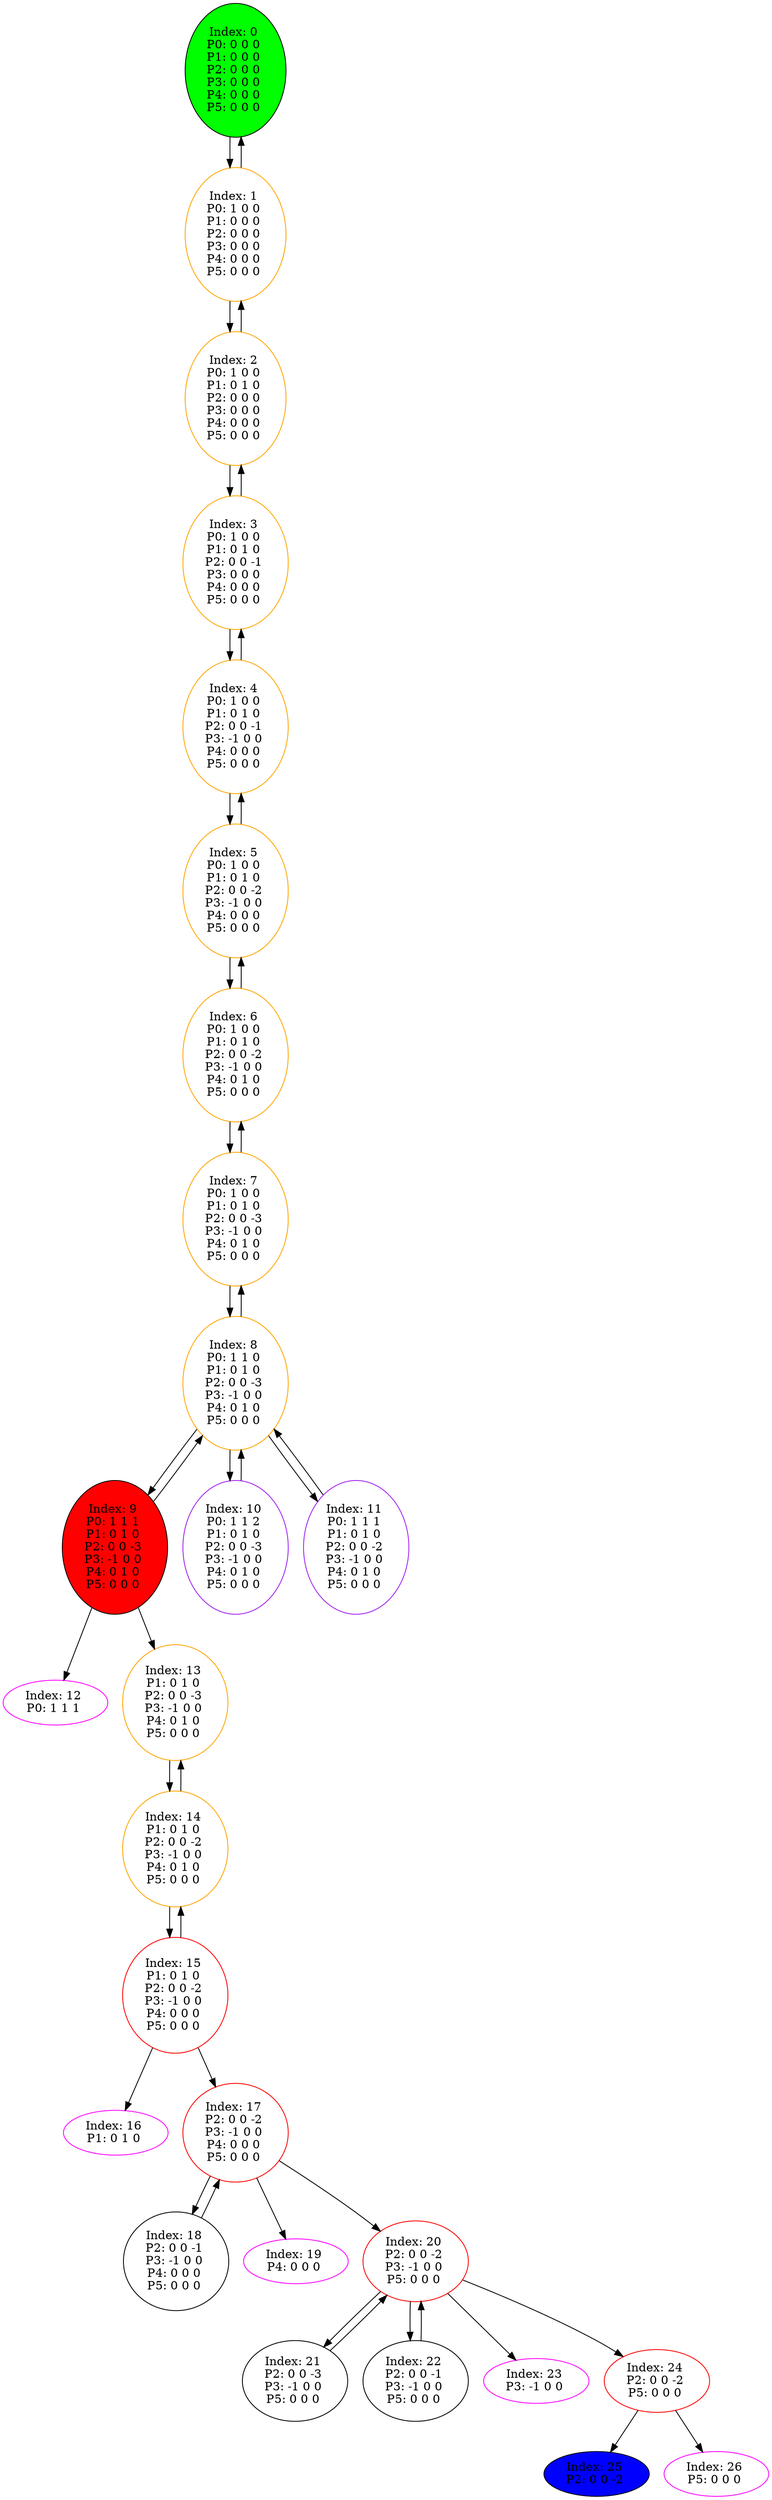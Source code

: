 digraph G {
color = "black"
0[label = "Index: 0 
P0: 0 0 0 
P1: 0 0 0 
P2: 0 0 0 
P3: 0 0 0 
P4: 0 0 0 
P5: 0 0 0 
", style="filled", fillcolor = "green"]
1[label = "Index: 1 
P0: 1 0 0 
P1: 0 0 0 
P2: 0 0 0 
P3: 0 0 0 
P4: 0 0 0 
P5: 0 0 0 
", color = "orange"]
2[label = "Index: 2 
P0: 1 0 0 
P1: 0 1 0 
P2: 0 0 0 
P3: 0 0 0 
P4: 0 0 0 
P5: 0 0 0 
", color = "orange"]
3[label = "Index: 3 
P0: 1 0 0 
P1: 0 1 0 
P2: 0 0 -1 
P3: 0 0 0 
P4: 0 0 0 
P5: 0 0 0 
", color = "orange"]
4[label = "Index: 4 
P0: 1 0 0 
P1: 0 1 0 
P2: 0 0 -1 
P3: -1 0 0 
P4: 0 0 0 
P5: 0 0 0 
", color = "orange"]
5[label = "Index: 5 
P0: 1 0 0 
P1: 0 1 0 
P2: 0 0 -2 
P3: -1 0 0 
P4: 0 0 0 
P5: 0 0 0 
", color = "orange"]
6[label = "Index: 6 
P0: 1 0 0 
P1: 0 1 0 
P2: 0 0 -2 
P3: -1 0 0 
P4: 0 1 0 
P5: 0 0 0 
", color = "orange"]
7[label = "Index: 7 
P0: 1 0 0 
P1: 0 1 0 
P2: 0 0 -3 
P3: -1 0 0 
P4: 0 1 0 
P5: 0 0 0 
", color = "orange"]
8[label = "Index: 8 
P0: 1 1 0 
P1: 0 1 0 
P2: 0 0 -3 
P3: -1 0 0 
P4: 0 1 0 
P5: 0 0 0 
", color = "orange"]
9[label = "Index: 9 
P0: 1 1 1 
P1: 0 1 0 
P2: 0 0 -3 
P3: -1 0 0 
P4: 0 1 0 
P5: 0 0 0 
", style="filled", fillcolor = "red"]
10[label = "Index: 10 
P0: 1 1 2 
P1: 0 1 0 
P2: 0 0 -3 
P3: -1 0 0 
P4: 0 1 0 
P5: 0 0 0 
", color = "purple"]
11[label = "Index: 11 
P0: 1 1 1 
P1: 0 1 0 
P2: 0 0 -2 
P3: -1 0 0 
P4: 0 1 0 
P5: 0 0 0 
", color = "purple"]
12[label = "Index: 12 
P0: 1 1 1 
", color = "fuchsia"]
13[label = "Index: 13 
P1: 0 1 0 
P2: 0 0 -3 
P3: -1 0 0 
P4: 0 1 0 
P5: 0 0 0 
", color = "orange"]
14[label = "Index: 14 
P1: 0 1 0 
P2: 0 0 -2 
P3: -1 0 0 
P4: 0 1 0 
P5: 0 0 0 
", color = "orange"]
15[label = "Index: 15 
P1: 0 1 0 
P2: 0 0 -2 
P3: -1 0 0 
P4: 0 0 0 
P5: 0 0 0 
", color = "red"]
16[label = "Index: 16 
P1: 0 1 0 
", color = "fuchsia"]
17[label = "Index: 17 
P2: 0 0 -2 
P3: -1 0 0 
P4: 0 0 0 
P5: 0 0 0 
", color = "red"]
18[label = "Index: 18 
P2: 0 0 -1 
P3: -1 0 0 
P4: 0 0 0 
P5: 0 0 0 
"]
19[label = "Index: 19 
P4: 0 0 0 
", color = "fuchsia"]
20[label = "Index: 20 
P2: 0 0 -2 
P3: -1 0 0 
P5: 0 0 0 
", color = "red"]
21[label = "Index: 21 
P2: 0 0 -3 
P3: -1 0 0 
P5: 0 0 0 
"]
22[label = "Index: 22 
P2: 0 0 -1 
P3: -1 0 0 
P5: 0 0 0 
"]
23[label = "Index: 23 
P3: -1 0 0 
", color = "fuchsia"]
24[label = "Index: 24 
P2: 0 0 -2 
P5: 0 0 0 
", color = "red"]
25[label = "Index: 25 
P2: 0 0 -2 
", style="filled", fillcolor = "blue"]
26[label = "Index: 26 
P5: 0 0 0 
", color = "fuchsia"]
0 -> 1

1 -> 0
1 -> 2

2 -> 1
2 -> 3

3 -> 2
3 -> 4

4 -> 3
4 -> 5

5 -> 4
5 -> 6

6 -> 5
6 -> 7

7 -> 6
7 -> 8

8 -> 7
8 -> 9
8 -> 10
8 -> 11

9 -> 8
9 -> 13
9 -> 12

10 -> 8

11 -> 8

13 -> 14

14 -> 13
14 -> 15

15 -> 14
15 -> 17
15 -> 16

17 -> 18
17 -> 20
17 -> 19

18 -> 17

20 -> 21
20 -> 22
20 -> 24
20 -> 23

21 -> 20

22 -> 20

24 -> 26
24 -> 25

}
